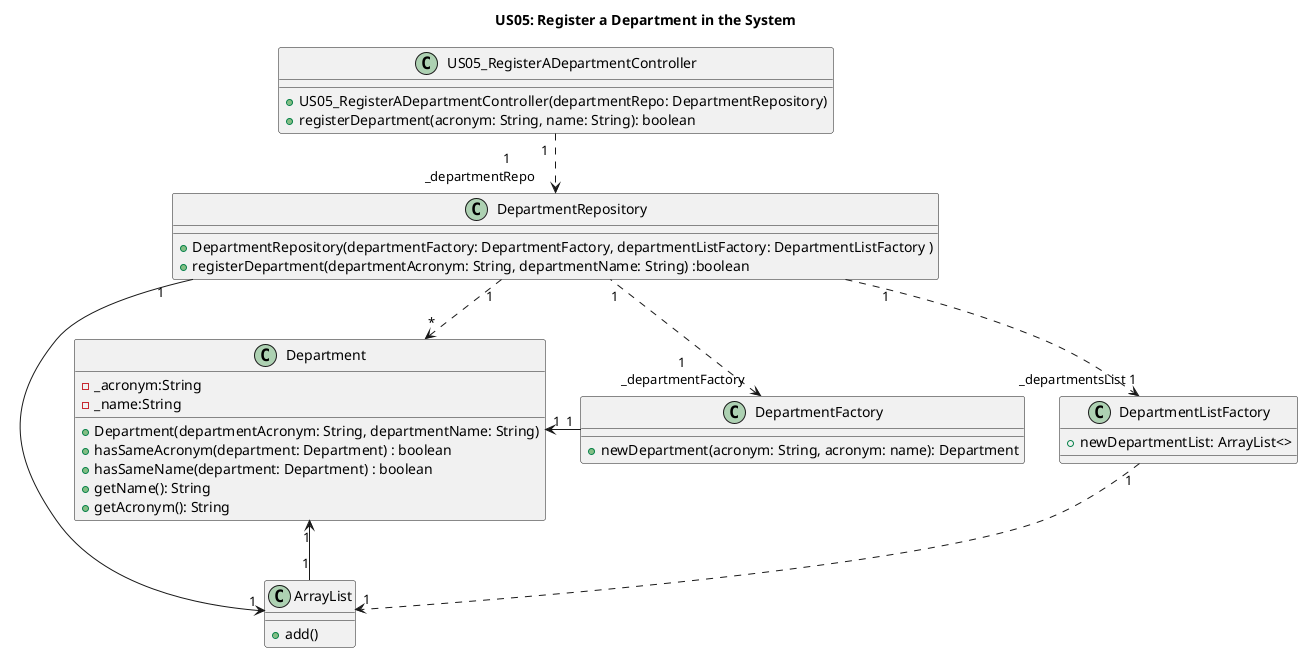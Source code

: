 @startuml
title US05: Register a Department in the System
'left to right direction'

class US05_RegisterADepartmentController {
    +US05_RegisterADepartmentController(departmentRepo: DepartmentRepository)
    +registerDepartment(acronym: String, name: String): boolean
}

class Department {
    -_acronym:String
    -_name:String
    +Department(departmentAcronym: String, departmentName: String)
    +hasSameAcronym(department: Department) : boolean
    +hasSameName(department: Department) : boolean
    +getName(): String
    +getAcronym(): String
}

class DepartmentRepository {
    +DepartmentRepository(departmentFactory: DepartmentFactory, departmentListFactory: DepartmentListFactory )
    +registerDepartment(departmentAcronym: String, departmentName: String) :boolean
}

class DepartmentFactory {
    +newDepartment(acronym: String, acronym: name): Department
}

class DepartmentListFactory {
    +newDepartmentList: ArrayList<>
}

class ArrayList {
    +add()
}

DepartmentRepository "1" ..> "*" Department
DepartmentRepository "1" -> "1" ArrayList
Department "1" <- "1" ArrayList
DepartmentRepository "1" ..> "_departmentsList 1" DepartmentListFactory
DepartmentListFactory "1" ..> "1" ArrayList
US05_RegisterADepartmentController "1  " ..> "            1\n_departmentRepo    " DepartmentRepository
Department "1" <- "1" DepartmentFactory
DepartmentFactory "1\n _departmentFactory" <.. "1" DepartmentRepository
@enduml